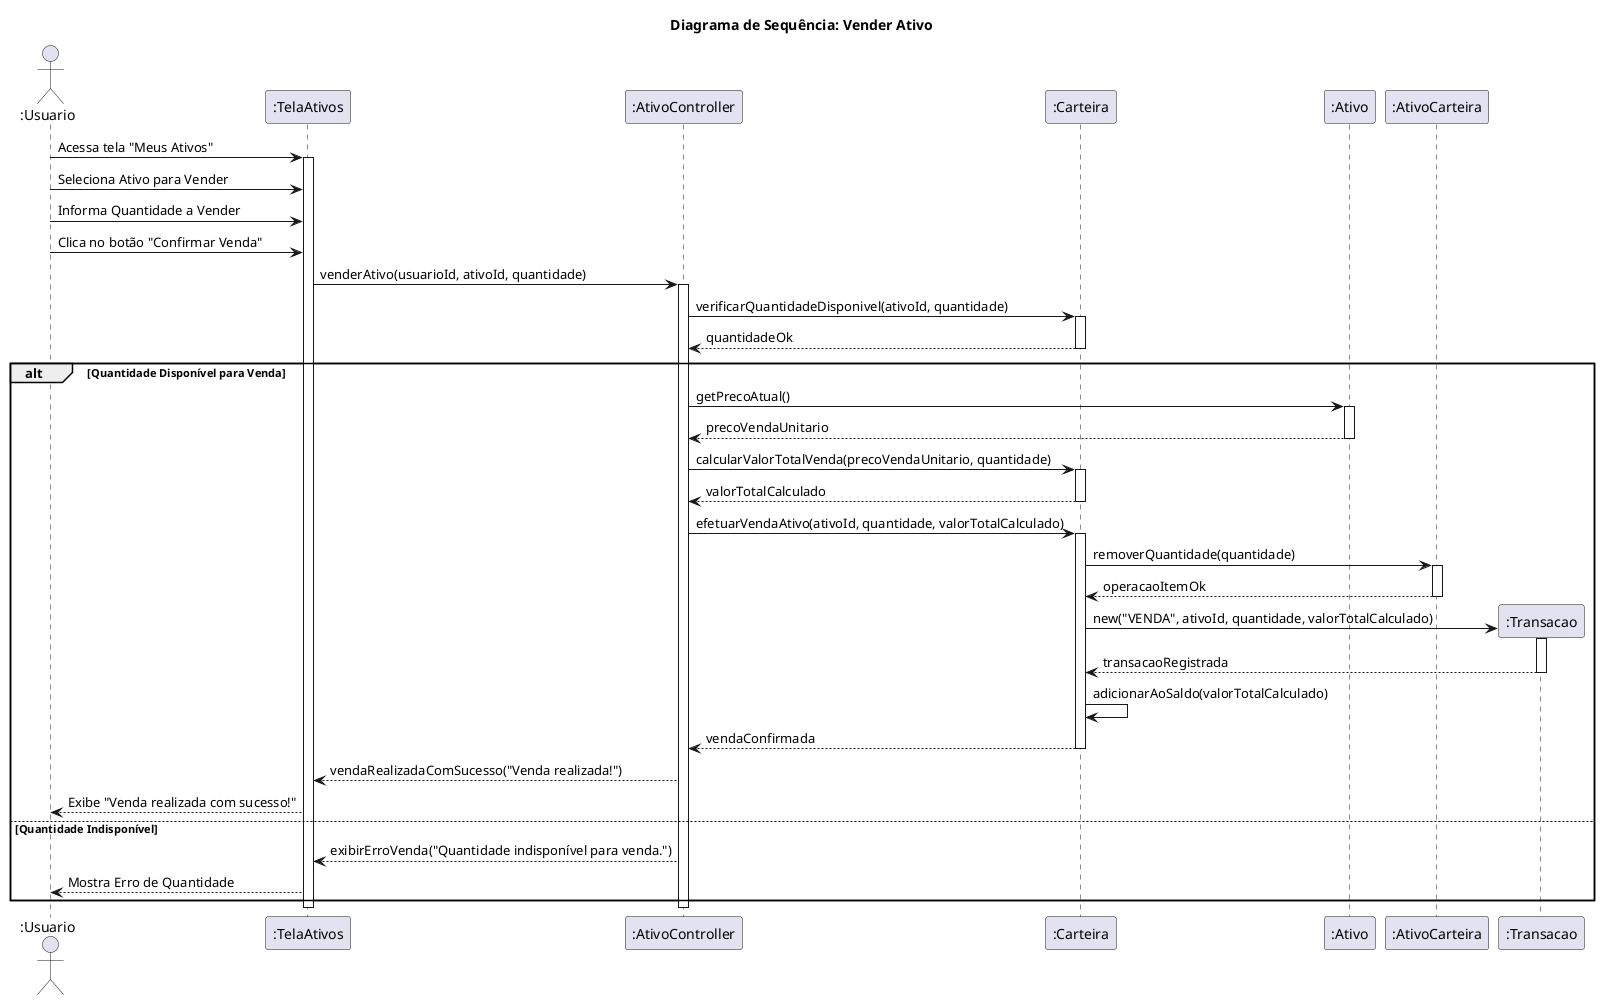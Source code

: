 @startuml

title Diagrama de Sequência: Vender Ativo

actor ":Usuario" as User
participant ":TelaAtivos" as Tela
participant ":AtivoController" as Controller
participant ":Carteira" as CarteiraObj
participant ":Ativo" as AtivoObj
participant ":AtivoCarteira" as ItemCarteira

User -> Tela: Acessa tela "Meus Ativos"
activate Tela

User -> Tela: Seleciona Ativo para Vender
User -> Tela: Informa Quantidade a Vender
User -> Tela: Clica no botão "Confirmar Venda"

Tela -> Controller: venderAtivo(usuarioId, ativoId, quantidade)
activate Controller

Controller -> CarteiraObj: verificarQuantidadeDisponivel(ativoId, quantidade)
activate CarteiraObj
CarteiraObj --> Controller: quantidadeOk
deactivate CarteiraObj

alt Quantidade Disponível para Venda

    Controller -> AtivoObj: getPrecoAtual()
    activate AtivoObj
    AtivoObj --> Controller: precoVendaUnitario
    deactivate AtivoObj

    Controller -> CarteiraObj: calcularValorTotalVenda(precoVendaUnitario, quantidade)
    activate CarteiraObj
    CarteiraObj --> Controller: valorTotalCalculado
    deactivate CarteiraObj

    Controller -> CarteiraObj: efetuarVendaAtivo(ativoId, quantidade, valorTotalCalculado)
    activate CarteiraObj

    CarteiraObj -> ItemCarteira: removerQuantidade(quantidade)
    activate ItemCarteira
    ItemCarteira --> CarteiraObj: operacaoItemOk
    deactivate ItemCarteira

    create participant ":Transacao" as RegTransacao
    CarteiraObj -> RegTransacao: new("VENDA", ativoId, quantidade, valorTotalCalculado)
    activate RegTransacao
    RegTransacao --> CarteiraObj: transacaoRegistrada
    deactivate RegTransacao
    
    CarteiraObj -> CarteiraObj: adicionarAoSaldo(valorTotalCalculado)
    CarteiraObj --> Controller: vendaConfirmada
    deactivate CarteiraObj

    Controller --> Tela: vendaRealizadaComSucesso("Venda realizada!")
    Tela --> User: Exibe "Venda realizada com sucesso!"

else Quantidade Indisponível

    Controller --> Tela: exibirErroVenda("Quantidade indisponível para venda.")
    Tela --> User: Mostra Erro de Quantidade

end

deactivate Controller
deactivate Tela

@enduml